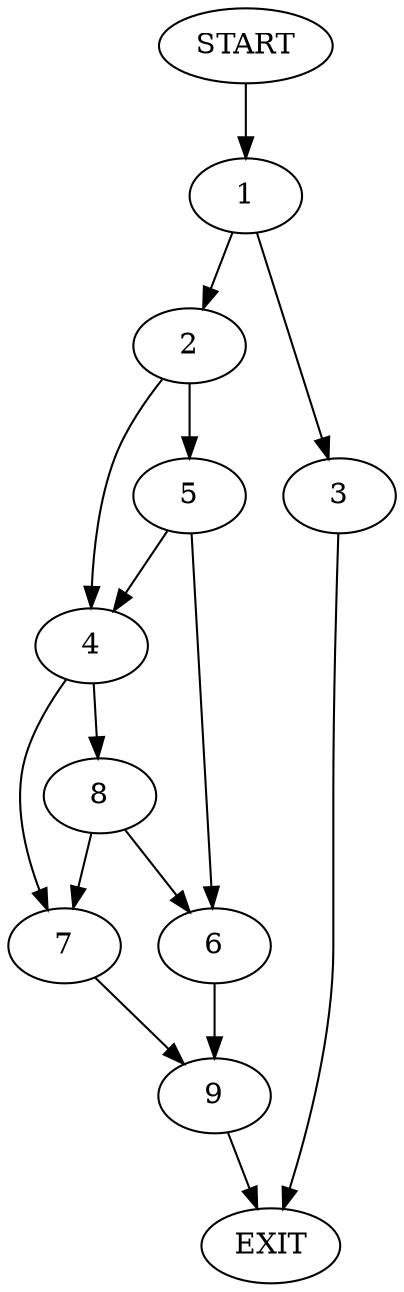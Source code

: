 digraph {
0 [label="START"]
10 [label="EXIT"]
0 -> 1
1 -> 2
1 -> 3
2 -> 4
2 -> 5
3 -> 10
5 -> 4
5 -> 6
4 -> 7
4 -> 8
6 -> 9
8 -> 7
8 -> 6
7 -> 9
9 -> 10
}
